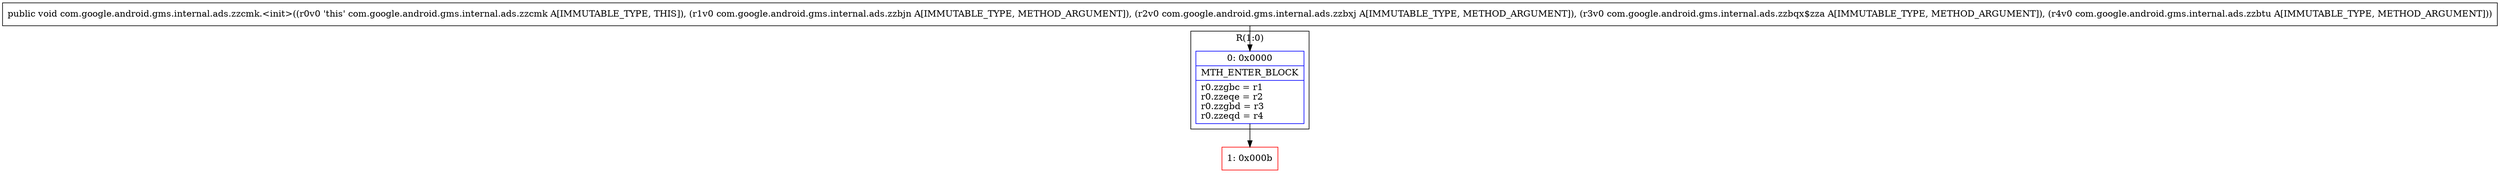digraph "CFG forcom.google.android.gms.internal.ads.zzcmk.\<init\>(Lcom\/google\/android\/gms\/internal\/ads\/zzbjn;Lcom\/google\/android\/gms\/internal\/ads\/zzbxj;Lcom\/google\/android\/gms\/internal\/ads\/zzbqx$zza;Lcom\/google\/android\/gms\/internal\/ads\/zzbtu;)V" {
subgraph cluster_Region_894915323 {
label = "R(1:0)";
node [shape=record,color=blue];
Node_0 [shape=record,label="{0\:\ 0x0000|MTH_ENTER_BLOCK\l|r0.zzgbc = r1\lr0.zzeqe = r2\lr0.zzgbd = r3\lr0.zzeqd = r4\l}"];
}
Node_1 [shape=record,color=red,label="{1\:\ 0x000b}"];
MethodNode[shape=record,label="{public void com.google.android.gms.internal.ads.zzcmk.\<init\>((r0v0 'this' com.google.android.gms.internal.ads.zzcmk A[IMMUTABLE_TYPE, THIS]), (r1v0 com.google.android.gms.internal.ads.zzbjn A[IMMUTABLE_TYPE, METHOD_ARGUMENT]), (r2v0 com.google.android.gms.internal.ads.zzbxj A[IMMUTABLE_TYPE, METHOD_ARGUMENT]), (r3v0 com.google.android.gms.internal.ads.zzbqx$zza A[IMMUTABLE_TYPE, METHOD_ARGUMENT]), (r4v0 com.google.android.gms.internal.ads.zzbtu A[IMMUTABLE_TYPE, METHOD_ARGUMENT])) }"];
MethodNode -> Node_0;
Node_0 -> Node_1;
}

